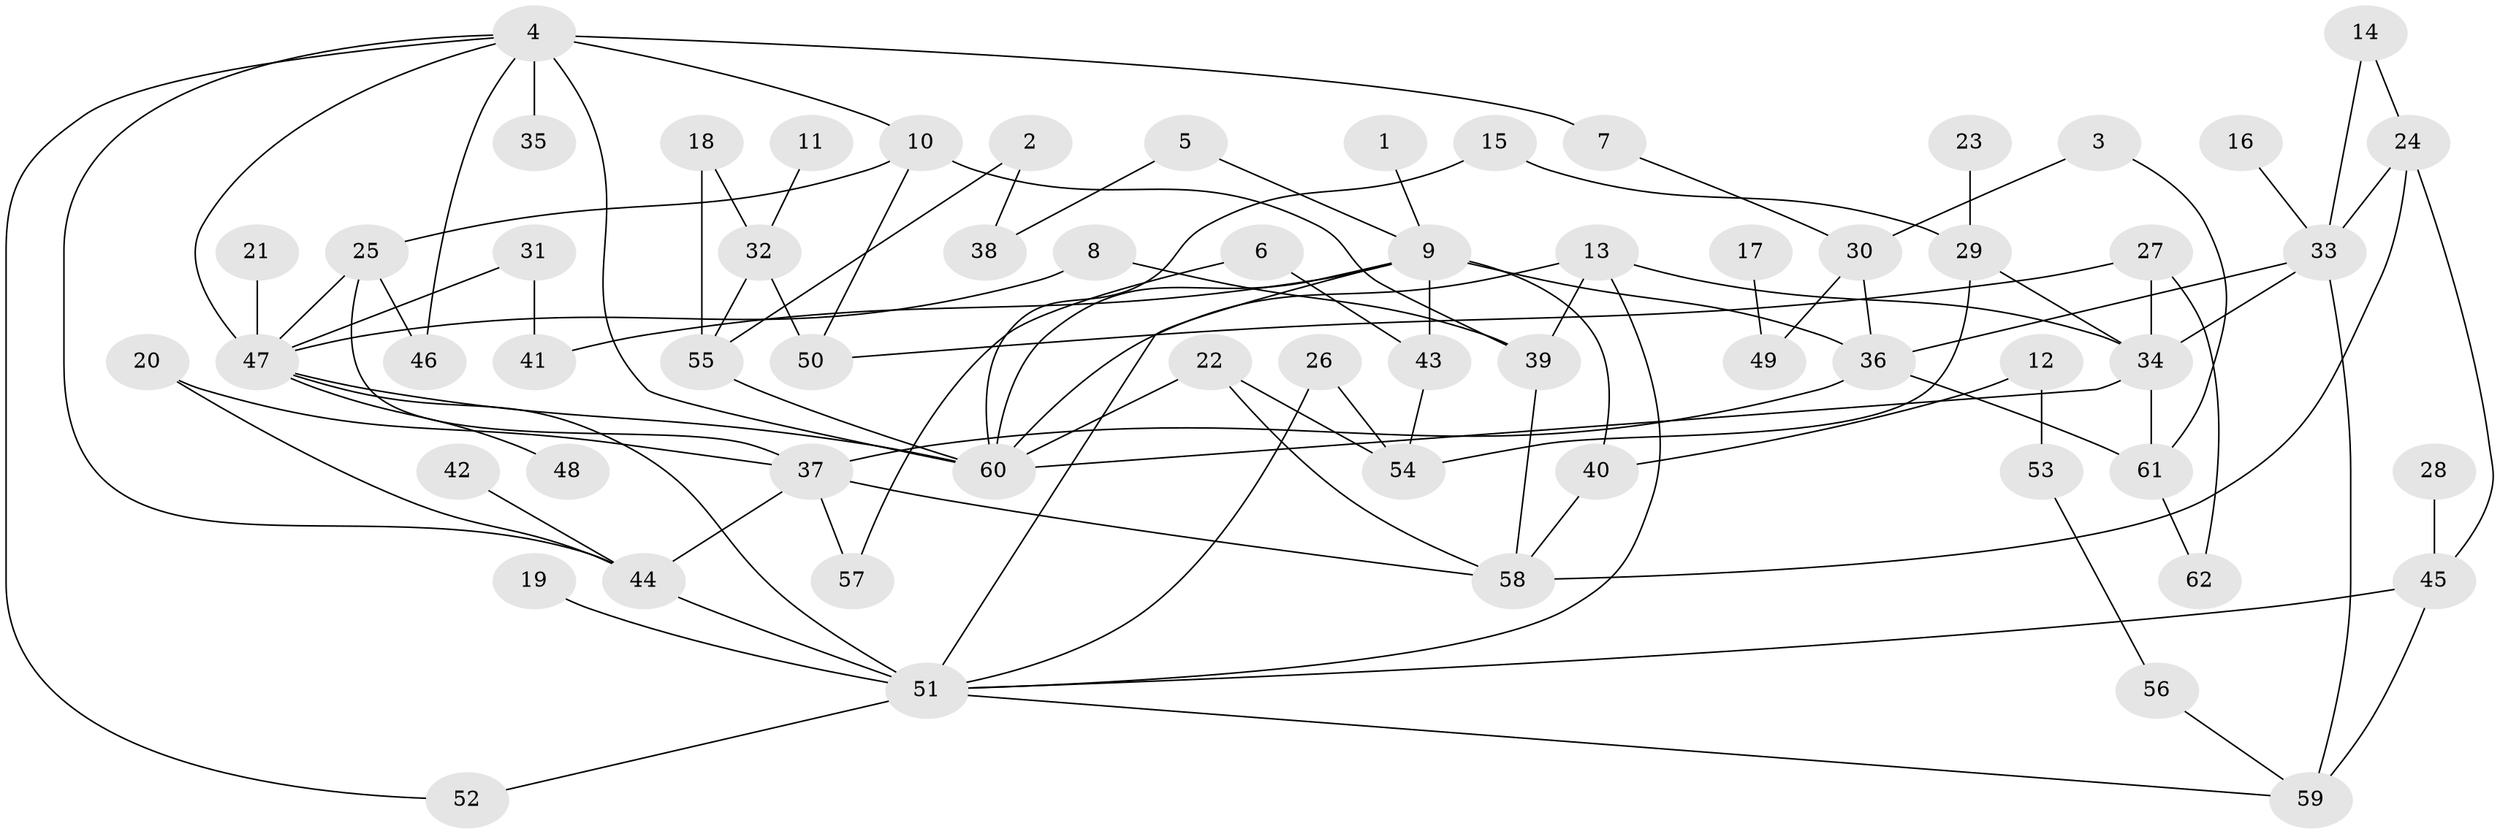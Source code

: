 // original degree distribution, {6: 0.04032258064516129, 5: 0.056451612903225805, 4: 0.12903225806451613, 9: 0.008064516129032258, 1: 0.24193548387096775, 2: 0.33064516129032256, 7: 0.008064516129032258, 3: 0.18548387096774194}
// Generated by graph-tools (version 1.1) at 2025/25/03/09/25 03:25:30]
// undirected, 62 vertices, 98 edges
graph export_dot {
graph [start="1"]
  node [color=gray90,style=filled];
  1;
  2;
  3;
  4;
  5;
  6;
  7;
  8;
  9;
  10;
  11;
  12;
  13;
  14;
  15;
  16;
  17;
  18;
  19;
  20;
  21;
  22;
  23;
  24;
  25;
  26;
  27;
  28;
  29;
  30;
  31;
  32;
  33;
  34;
  35;
  36;
  37;
  38;
  39;
  40;
  41;
  42;
  43;
  44;
  45;
  46;
  47;
  48;
  49;
  50;
  51;
  52;
  53;
  54;
  55;
  56;
  57;
  58;
  59;
  60;
  61;
  62;
  1 -- 9 [weight=1.0];
  2 -- 38 [weight=1.0];
  2 -- 55 [weight=1.0];
  3 -- 30 [weight=1.0];
  3 -- 61 [weight=1.0];
  4 -- 7 [weight=2.0];
  4 -- 10 [weight=1.0];
  4 -- 35 [weight=1.0];
  4 -- 44 [weight=1.0];
  4 -- 46 [weight=1.0];
  4 -- 47 [weight=1.0];
  4 -- 52 [weight=1.0];
  4 -- 60 [weight=1.0];
  5 -- 9 [weight=1.0];
  5 -- 38 [weight=1.0];
  6 -- 43 [weight=1.0];
  6 -- 57 [weight=1.0];
  7 -- 30 [weight=1.0];
  8 -- 39 [weight=1.0];
  8 -- 47 [weight=1.0];
  9 -- 36 [weight=1.0];
  9 -- 40 [weight=1.0];
  9 -- 41 [weight=1.0];
  9 -- 43 [weight=1.0];
  9 -- 51 [weight=1.0];
  9 -- 60 [weight=1.0];
  10 -- 25 [weight=1.0];
  10 -- 39 [weight=1.0];
  10 -- 50 [weight=1.0];
  11 -- 32 [weight=1.0];
  12 -- 40 [weight=1.0];
  12 -- 53 [weight=1.0];
  13 -- 34 [weight=1.0];
  13 -- 39 [weight=1.0];
  13 -- 51 [weight=1.0];
  13 -- 60 [weight=1.0];
  14 -- 24 [weight=1.0];
  14 -- 33 [weight=1.0];
  15 -- 29 [weight=1.0];
  15 -- 60 [weight=1.0];
  16 -- 33 [weight=1.0];
  17 -- 49 [weight=1.0];
  18 -- 32 [weight=1.0];
  18 -- 55 [weight=1.0];
  19 -- 51 [weight=1.0];
  20 -- 37 [weight=1.0];
  20 -- 44 [weight=1.0];
  21 -- 47 [weight=1.0];
  22 -- 54 [weight=1.0];
  22 -- 58 [weight=1.0];
  22 -- 60 [weight=1.0];
  23 -- 29 [weight=1.0];
  24 -- 33 [weight=1.0];
  24 -- 45 [weight=1.0];
  24 -- 58 [weight=1.0];
  25 -- 37 [weight=1.0];
  25 -- 46 [weight=1.0];
  25 -- 47 [weight=1.0];
  26 -- 51 [weight=1.0];
  26 -- 54 [weight=1.0];
  27 -- 34 [weight=1.0];
  27 -- 50 [weight=1.0];
  27 -- 62 [weight=1.0];
  28 -- 45 [weight=1.0];
  29 -- 34 [weight=1.0];
  29 -- 54 [weight=1.0];
  30 -- 36 [weight=1.0];
  30 -- 49 [weight=1.0];
  31 -- 41 [weight=1.0];
  31 -- 47 [weight=1.0];
  32 -- 50 [weight=2.0];
  32 -- 55 [weight=1.0];
  33 -- 34 [weight=1.0];
  33 -- 36 [weight=1.0];
  33 -- 59 [weight=1.0];
  34 -- 60 [weight=1.0];
  34 -- 61 [weight=1.0];
  36 -- 37 [weight=1.0];
  36 -- 61 [weight=1.0];
  37 -- 44 [weight=1.0];
  37 -- 57 [weight=1.0];
  37 -- 58 [weight=1.0];
  39 -- 58 [weight=1.0];
  40 -- 58 [weight=1.0];
  42 -- 44 [weight=1.0];
  43 -- 54 [weight=1.0];
  44 -- 51 [weight=2.0];
  45 -- 51 [weight=1.0];
  45 -- 59 [weight=1.0];
  47 -- 48 [weight=1.0];
  47 -- 51 [weight=1.0];
  47 -- 60 [weight=1.0];
  51 -- 52 [weight=1.0];
  51 -- 59 [weight=1.0];
  53 -- 56 [weight=1.0];
  55 -- 60 [weight=1.0];
  56 -- 59 [weight=1.0];
  61 -- 62 [weight=1.0];
}
